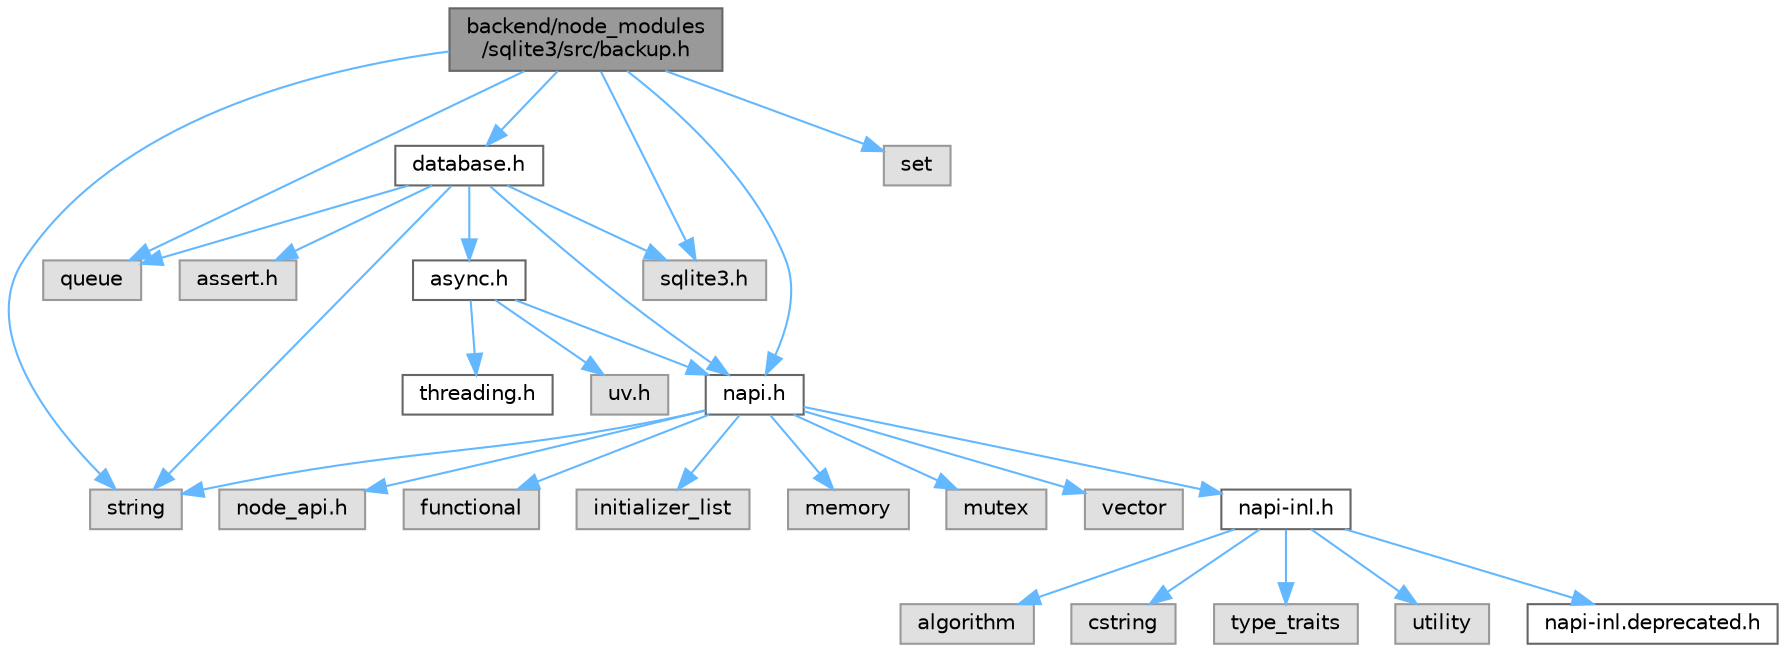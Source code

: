 digraph "backend/node_modules/sqlite3/src/backup.h"
{
 // LATEX_PDF_SIZE
  bgcolor="transparent";
  edge [fontname=Helvetica,fontsize=10,labelfontname=Helvetica,labelfontsize=10];
  node [fontname=Helvetica,fontsize=10,shape=box,height=0.2,width=0.4];
  Node1 [id="Node000001",label="backend/node_modules\l/sqlite3/src/backup.h",height=0.2,width=0.4,color="gray40", fillcolor="grey60", style="filled", fontcolor="black",tooltip=" "];
  Node1 -> Node2 [id="edge29_Node000001_Node000002",color="steelblue1",style="solid",tooltip=" "];
  Node2 [id="Node000002",label="database.h",height=0.2,width=0.4,color="grey40", fillcolor="white", style="filled",URL="$backend_2node__modules_2sqlite3_2src_2database_8h.html",tooltip=" "];
  Node2 -> Node3 [id="edge30_Node000002_Node000003",color="steelblue1",style="solid",tooltip=" "];
  Node3 [id="Node000003",label="assert.h",height=0.2,width=0.4,color="grey60", fillcolor="#E0E0E0", style="filled",tooltip=" "];
  Node2 -> Node4 [id="edge31_Node000002_Node000004",color="steelblue1",style="solid",tooltip=" "];
  Node4 [id="Node000004",label="string",height=0.2,width=0.4,color="grey60", fillcolor="#E0E0E0", style="filled",tooltip=" "];
  Node2 -> Node5 [id="edge32_Node000002_Node000005",color="steelblue1",style="solid",tooltip=" "];
  Node5 [id="Node000005",label="queue",height=0.2,width=0.4,color="grey60", fillcolor="#E0E0E0", style="filled",tooltip=" "];
  Node2 -> Node6 [id="edge33_Node000002_Node000006",color="steelblue1",style="solid",tooltip=" "];
  Node6 [id="Node000006",label="sqlite3.h",height=0.2,width=0.4,color="grey60", fillcolor="#E0E0E0", style="filled",tooltip=" "];
  Node2 -> Node7 [id="edge34_Node000002_Node000007",color="steelblue1",style="solid",tooltip=" "];
  Node7 [id="Node000007",label="napi.h",height=0.2,width=0.4,color="grey40", fillcolor="white", style="filled",URL="$napi_8h.html",tooltip=" "];
  Node7 -> Node8 [id="edge35_Node000007_Node000008",color="steelblue1",style="solid",tooltip=" "];
  Node8 [id="Node000008",label="node_api.h",height=0.2,width=0.4,color="grey60", fillcolor="#E0E0E0", style="filled",tooltip=" "];
  Node7 -> Node9 [id="edge36_Node000007_Node000009",color="steelblue1",style="solid",tooltip=" "];
  Node9 [id="Node000009",label="functional",height=0.2,width=0.4,color="grey60", fillcolor="#E0E0E0", style="filled",tooltip=" "];
  Node7 -> Node10 [id="edge37_Node000007_Node000010",color="steelblue1",style="solid",tooltip=" "];
  Node10 [id="Node000010",label="initializer_list",height=0.2,width=0.4,color="grey60", fillcolor="#E0E0E0", style="filled",tooltip=" "];
  Node7 -> Node11 [id="edge38_Node000007_Node000011",color="steelblue1",style="solid",tooltip=" "];
  Node11 [id="Node000011",label="memory",height=0.2,width=0.4,color="grey60", fillcolor="#E0E0E0", style="filled",tooltip=" "];
  Node7 -> Node12 [id="edge39_Node000007_Node000012",color="steelblue1",style="solid",tooltip=" "];
  Node12 [id="Node000012",label="mutex",height=0.2,width=0.4,color="grey60", fillcolor="#E0E0E0", style="filled",tooltip=" "];
  Node7 -> Node4 [id="edge40_Node000007_Node000004",color="steelblue1",style="solid",tooltip=" "];
  Node7 -> Node13 [id="edge41_Node000007_Node000013",color="steelblue1",style="solid",tooltip=" "];
  Node13 [id="Node000013",label="vector",height=0.2,width=0.4,color="grey60", fillcolor="#E0E0E0", style="filled",tooltip=" "];
  Node7 -> Node14 [id="edge42_Node000007_Node000014",color="steelblue1",style="solid",tooltip=" "];
  Node14 [id="Node000014",label="napi-inl.h",height=0.2,width=0.4,color="grey40", fillcolor="white", style="filled",URL="$napi-inl_8h.html",tooltip=" "];
  Node14 -> Node15 [id="edge43_Node000014_Node000015",color="steelblue1",style="solid",tooltip=" "];
  Node15 [id="Node000015",label="algorithm",height=0.2,width=0.4,color="grey60", fillcolor="#E0E0E0", style="filled",tooltip=" "];
  Node14 -> Node16 [id="edge44_Node000014_Node000016",color="steelblue1",style="solid",tooltip=" "];
  Node16 [id="Node000016",label="cstring",height=0.2,width=0.4,color="grey60", fillcolor="#E0E0E0", style="filled",tooltip=" "];
  Node14 -> Node17 [id="edge45_Node000014_Node000017",color="steelblue1",style="solid",tooltip=" "];
  Node17 [id="Node000017",label="type_traits",height=0.2,width=0.4,color="grey60", fillcolor="#E0E0E0", style="filled",tooltip=" "];
  Node14 -> Node18 [id="edge46_Node000014_Node000018",color="steelblue1",style="solid",tooltip=" "];
  Node18 [id="Node000018",label="utility",height=0.2,width=0.4,color="grey60", fillcolor="#E0E0E0", style="filled",tooltip=" "];
  Node14 -> Node19 [id="edge47_Node000014_Node000019",color="steelblue1",style="solid",tooltip=" "];
  Node19 [id="Node000019",label="napi-inl.deprecated.h",height=0.2,width=0.4,color="grey40", fillcolor="white", style="filled",URL="$napi-inl_8deprecated_8h.html",tooltip=" "];
  Node2 -> Node20 [id="edge48_Node000002_Node000020",color="steelblue1",style="solid",tooltip=" "];
  Node20 [id="Node000020",label="async.h",height=0.2,width=0.4,color="grey40", fillcolor="white", style="filled",URL="$async_8h.html",tooltip=" "];
  Node20 -> Node7 [id="edge49_Node000020_Node000007",color="steelblue1",style="solid",tooltip=" "];
  Node20 -> Node21 [id="edge50_Node000020_Node000021",color="steelblue1",style="solid",tooltip=" "];
  Node21 [id="Node000021",label="uv.h",height=0.2,width=0.4,color="grey60", fillcolor="#E0E0E0", style="filled",tooltip=" "];
  Node20 -> Node22 [id="edge51_Node000020_Node000022",color="steelblue1",style="solid",tooltip=" "];
  Node22 [id="Node000022",label="threading.h",height=0.2,width=0.4,color="grey40", fillcolor="white", style="filled",URL="$threading_8h.html",tooltip=" "];
  Node1 -> Node4 [id="edge52_Node000001_Node000004",color="steelblue1",style="solid",tooltip=" "];
  Node1 -> Node5 [id="edge53_Node000001_Node000005",color="steelblue1",style="solid",tooltip=" "];
  Node1 -> Node23 [id="edge54_Node000001_Node000023",color="steelblue1",style="solid",tooltip=" "];
  Node23 [id="Node000023",label="set",height=0.2,width=0.4,color="grey60", fillcolor="#E0E0E0", style="filled",tooltip=" "];
  Node1 -> Node6 [id="edge55_Node000001_Node000006",color="steelblue1",style="solid",tooltip=" "];
  Node1 -> Node7 [id="edge56_Node000001_Node000007",color="steelblue1",style="solid",tooltip=" "];
}

